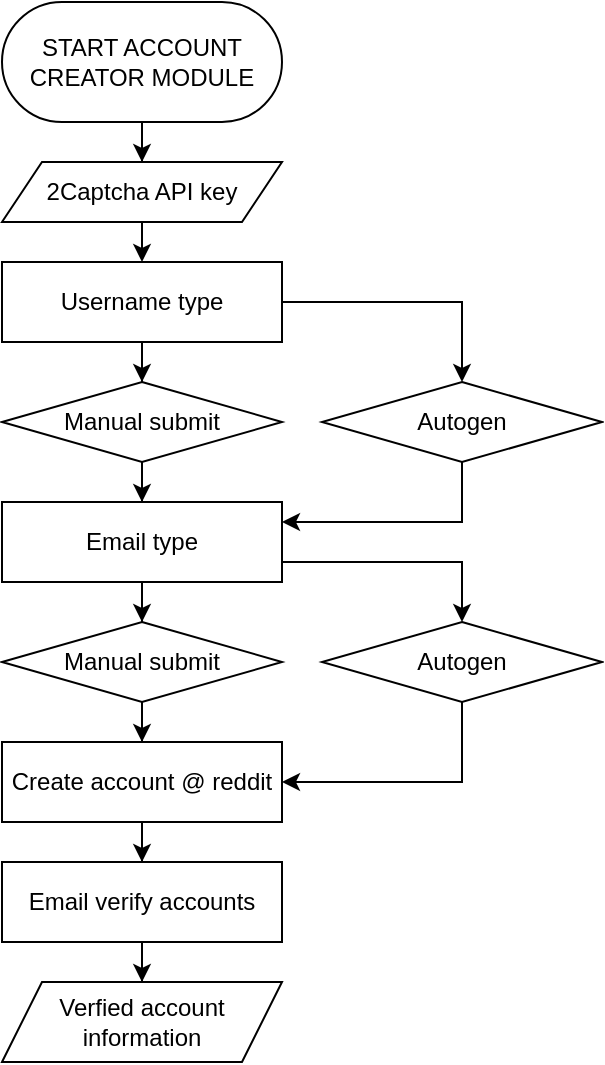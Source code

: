 <mxfile version="14.5.7" type="github">
  <diagram id="2IHAyBC6-V2in-pEHZSB" name="Page-1">
    <mxGraphModel dx="979" dy="1263" grid="1" gridSize="10" guides="1" tooltips="1" connect="1" arrows="1" fold="1" page="1" pageScale="1" pageWidth="850" pageHeight="1100" math="0" shadow="0">
      <root>
        <mxCell id="0" />
        <mxCell id="1" parent="0" />
        <mxCell id="0afhDAOQh3jEqX-bZtkd-7" style="edgeStyle=orthogonalEdgeStyle;rounded=0;orthogonalLoop=1;jettySize=auto;html=1;entryX=0.5;entryY=0;entryDx=0;entryDy=0;" edge="1" parent="1" source="0afhDAOQh3jEqX-bZtkd-3" target="0afhDAOQh3jEqX-bZtkd-5">
          <mxGeometry relative="1" as="geometry" />
        </mxCell>
        <mxCell id="0afhDAOQh3jEqX-bZtkd-3" value="START ACCOUNT CREATOR MODULE" style="rounded=1;whiteSpace=wrap;html=1;arcSize=50;perimeterSpacing=0;spacing=9;" vertex="1" parent="1">
          <mxGeometry x="10" y="10" width="140" height="60" as="geometry" />
        </mxCell>
        <mxCell id="0afhDAOQh3jEqX-bZtkd-19" style="edgeStyle=orthogonalEdgeStyle;rounded=0;orthogonalLoop=1;jettySize=auto;html=1;entryX=0.5;entryY=0;entryDx=0;entryDy=0;" edge="1" parent="1" source="0afhDAOQh3jEqX-bZtkd-4" target="0afhDAOQh3jEqX-bZtkd-20">
          <mxGeometry relative="1" as="geometry">
            <mxPoint x="240" y="310" as="targetPoint" />
            <Array as="points">
              <mxPoint x="240" y="290" />
            </Array>
          </mxGeometry>
        </mxCell>
        <mxCell id="0afhDAOQh3jEqX-bZtkd-22" value="" style="edgeStyle=orthogonalEdgeStyle;rounded=0;orthogonalLoop=1;jettySize=auto;html=1;" edge="1" parent="1" source="0afhDAOQh3jEqX-bZtkd-4" target="0afhDAOQh3jEqX-bZtkd-21">
          <mxGeometry relative="1" as="geometry" />
        </mxCell>
        <mxCell id="0afhDAOQh3jEqX-bZtkd-4" value="Email type" style="rounded=0;whiteSpace=wrap;html=1;" vertex="1" parent="1">
          <mxGeometry x="10" y="260" width="140" height="40" as="geometry" />
        </mxCell>
        <mxCell id="0afhDAOQh3jEqX-bZtkd-9" value="" style="edgeStyle=orthogonalEdgeStyle;rounded=0;orthogonalLoop=1;jettySize=auto;html=1;" edge="1" parent="1" source="0afhDAOQh3jEqX-bZtkd-5">
          <mxGeometry relative="1" as="geometry">
            <mxPoint x="80.034" y="140.012" as="targetPoint" />
          </mxGeometry>
        </mxCell>
        <mxCell id="0afhDAOQh3jEqX-bZtkd-5" value="2Captcha API key" style="shape=parallelogram;perimeter=parallelogramPerimeter;whiteSpace=wrap;html=1;fixedSize=1;" vertex="1" parent="1">
          <mxGeometry x="10" y="90" width="140" height="30" as="geometry" />
        </mxCell>
        <mxCell id="0afhDAOQh3jEqX-bZtkd-14" value="" style="edgeStyle=orthogonalEdgeStyle;rounded=0;orthogonalLoop=1;jettySize=auto;html=1;" edge="1" parent="1" source="0afhDAOQh3jEqX-bZtkd-10" target="0afhDAOQh3jEqX-bZtkd-11">
          <mxGeometry relative="1" as="geometry" />
        </mxCell>
        <mxCell id="0afhDAOQh3jEqX-bZtkd-15" value="" style="edgeStyle=orthogonalEdgeStyle;rounded=0;orthogonalLoop=1;jettySize=auto;html=1;" edge="1" parent="1" source="0afhDAOQh3jEqX-bZtkd-10" target="0afhDAOQh3jEqX-bZtkd-12">
          <mxGeometry relative="1" as="geometry" />
        </mxCell>
        <mxCell id="0afhDAOQh3jEqX-bZtkd-10" value="Username type" style="rounded=0;whiteSpace=wrap;html=1;" vertex="1" parent="1">
          <mxGeometry x="10" y="140" width="140" height="40" as="geometry" />
        </mxCell>
        <mxCell id="0afhDAOQh3jEqX-bZtkd-16" style="edgeStyle=orthogonalEdgeStyle;rounded=0;orthogonalLoop=1;jettySize=auto;html=1;" edge="1" parent="1" source="0afhDAOQh3jEqX-bZtkd-11" target="0afhDAOQh3jEqX-bZtkd-4">
          <mxGeometry relative="1" as="geometry">
            <mxPoint x="170" y="280" as="targetPoint" />
            <Array as="points">
              <mxPoint x="240" y="270" />
            </Array>
          </mxGeometry>
        </mxCell>
        <mxCell id="0afhDAOQh3jEqX-bZtkd-11" value="Autogen" style="rhombus;whiteSpace=wrap;html=1;" vertex="1" parent="1">
          <mxGeometry x="170" y="200" width="140" height="40" as="geometry" />
        </mxCell>
        <mxCell id="0afhDAOQh3jEqX-bZtkd-18" value="" style="edgeStyle=orthogonalEdgeStyle;rounded=0;orthogonalLoop=1;jettySize=auto;html=1;" edge="1" parent="1" source="0afhDAOQh3jEqX-bZtkd-12" target="0afhDAOQh3jEqX-bZtkd-4">
          <mxGeometry relative="1" as="geometry" />
        </mxCell>
        <mxCell id="0afhDAOQh3jEqX-bZtkd-12" value="Manual submit" style="rhombus;whiteSpace=wrap;html=1;" vertex="1" parent="1">
          <mxGeometry x="10" y="200" width="140" height="40" as="geometry" />
        </mxCell>
        <mxCell id="0afhDAOQh3jEqX-bZtkd-25" style="edgeStyle=orthogonalEdgeStyle;rounded=0;orthogonalLoop=1;jettySize=auto;html=1;entryX=1;entryY=0.5;entryDx=0;entryDy=0;" edge="1" parent="1" source="0afhDAOQh3jEqX-bZtkd-20" target="0afhDAOQh3jEqX-bZtkd-23">
          <mxGeometry relative="1" as="geometry">
            <Array as="points">
              <mxPoint x="240" y="400" />
            </Array>
          </mxGeometry>
        </mxCell>
        <mxCell id="0afhDAOQh3jEqX-bZtkd-20" value="Autogen" style="rhombus;whiteSpace=wrap;html=1;" vertex="1" parent="1">
          <mxGeometry x="170" y="320" width="140" height="40" as="geometry" />
        </mxCell>
        <mxCell id="0afhDAOQh3jEqX-bZtkd-24" value="" style="edgeStyle=orthogonalEdgeStyle;rounded=0;orthogonalLoop=1;jettySize=auto;html=1;" edge="1" parent="1" source="0afhDAOQh3jEqX-bZtkd-21" target="0afhDAOQh3jEqX-bZtkd-23">
          <mxGeometry relative="1" as="geometry" />
        </mxCell>
        <mxCell id="0afhDAOQh3jEqX-bZtkd-21" value="Manual submit" style="rhombus;whiteSpace=wrap;html=1;" vertex="1" parent="1">
          <mxGeometry x="10" y="320" width="140" height="40" as="geometry" />
        </mxCell>
        <mxCell id="0afhDAOQh3jEqX-bZtkd-30" value="" style="edgeStyle=orthogonalEdgeStyle;rounded=0;orthogonalLoop=1;jettySize=auto;html=1;" edge="1" parent="1" source="0afhDAOQh3jEqX-bZtkd-23" target="0afhDAOQh3jEqX-bZtkd-26">
          <mxGeometry relative="1" as="geometry" />
        </mxCell>
        <mxCell id="0afhDAOQh3jEqX-bZtkd-23" value="Create account @ reddit" style="rounded=0;whiteSpace=wrap;html=1;" vertex="1" parent="1">
          <mxGeometry x="10" y="380" width="140" height="40" as="geometry" />
        </mxCell>
        <mxCell id="0afhDAOQh3jEqX-bZtkd-32" value="" style="edgeStyle=orthogonalEdgeStyle;rounded=0;orthogonalLoop=1;jettySize=auto;html=1;" edge="1" parent="1" source="0afhDAOQh3jEqX-bZtkd-26" target="0afhDAOQh3jEqX-bZtkd-31">
          <mxGeometry relative="1" as="geometry" />
        </mxCell>
        <mxCell id="0afhDAOQh3jEqX-bZtkd-26" value="Email verify accounts" style="rounded=0;whiteSpace=wrap;html=1;" vertex="1" parent="1">
          <mxGeometry x="10" y="440" width="140" height="40" as="geometry" />
        </mxCell>
        <mxCell id="0afhDAOQh3jEqX-bZtkd-31" value="Verfied account information" style="shape=parallelogram;perimeter=parallelogramPerimeter;whiteSpace=wrap;html=1;fixedSize=1;" vertex="1" parent="1">
          <mxGeometry x="10" y="500" width="140" height="40" as="geometry" />
        </mxCell>
      </root>
    </mxGraphModel>
  </diagram>
</mxfile>
